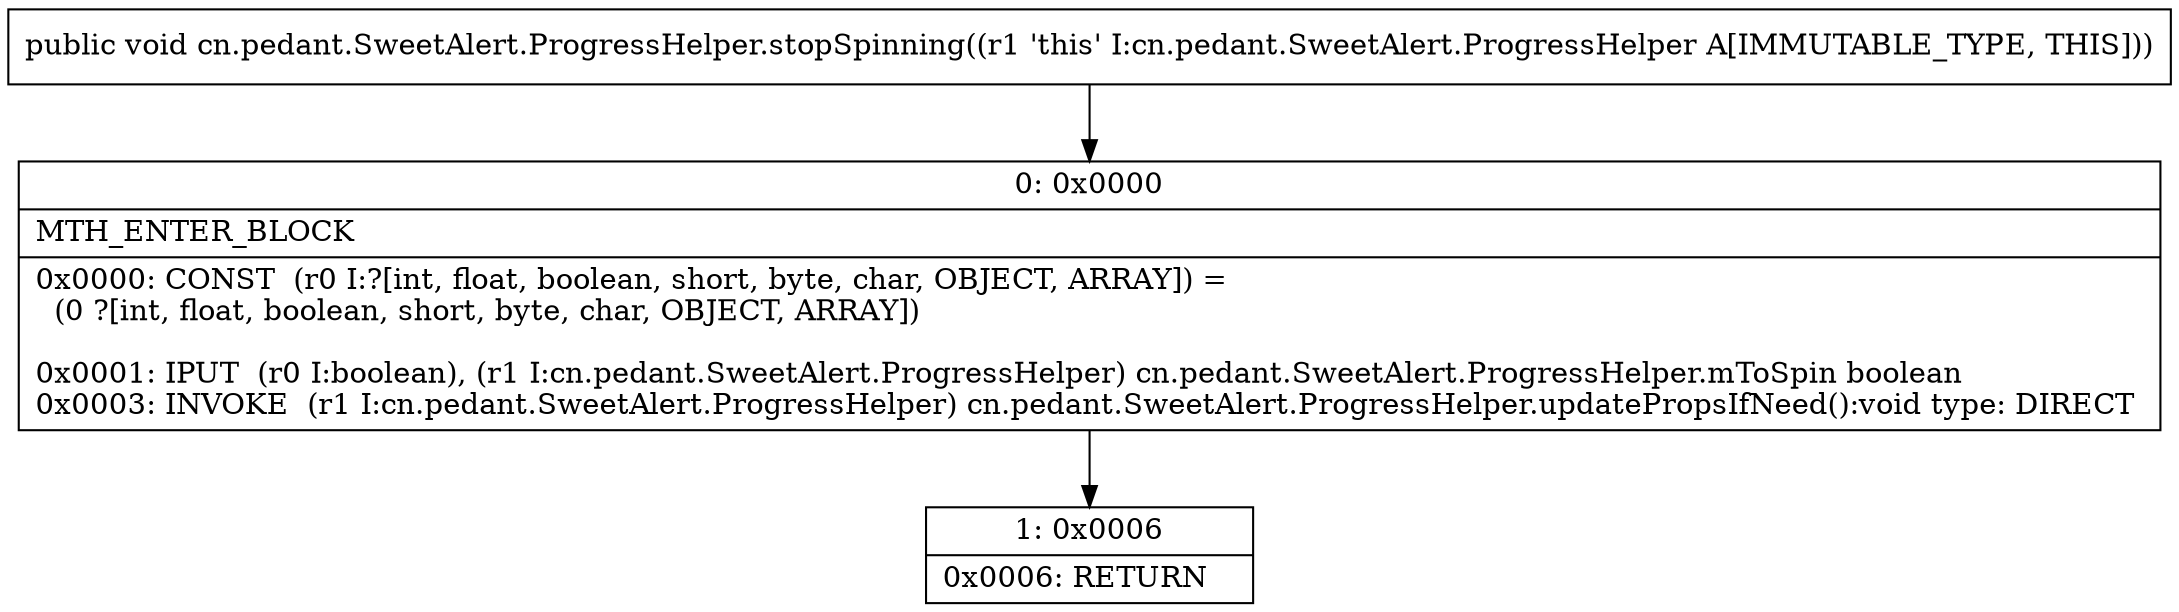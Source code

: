 digraph "CFG forcn.pedant.SweetAlert.ProgressHelper.stopSpinning()V" {
Node_0 [shape=record,label="{0\:\ 0x0000|MTH_ENTER_BLOCK\l|0x0000: CONST  (r0 I:?[int, float, boolean, short, byte, char, OBJECT, ARRAY]) = \l  (0 ?[int, float, boolean, short, byte, char, OBJECT, ARRAY])\l \l0x0001: IPUT  (r0 I:boolean), (r1 I:cn.pedant.SweetAlert.ProgressHelper) cn.pedant.SweetAlert.ProgressHelper.mToSpin boolean \l0x0003: INVOKE  (r1 I:cn.pedant.SweetAlert.ProgressHelper) cn.pedant.SweetAlert.ProgressHelper.updatePropsIfNeed():void type: DIRECT \l}"];
Node_1 [shape=record,label="{1\:\ 0x0006|0x0006: RETURN   \l}"];
MethodNode[shape=record,label="{public void cn.pedant.SweetAlert.ProgressHelper.stopSpinning((r1 'this' I:cn.pedant.SweetAlert.ProgressHelper A[IMMUTABLE_TYPE, THIS])) }"];
MethodNode -> Node_0;
Node_0 -> Node_1;
}


